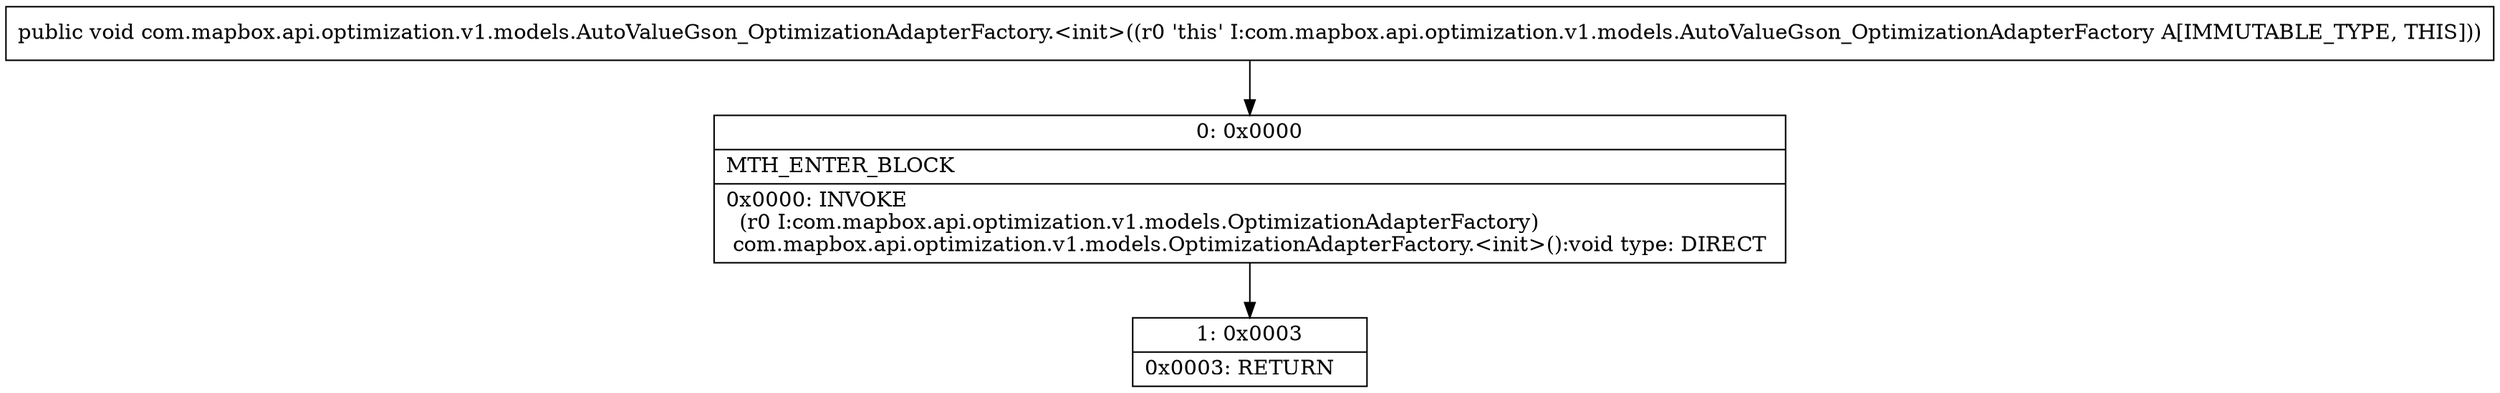 digraph "CFG forcom.mapbox.api.optimization.v1.models.AutoValueGson_OptimizationAdapterFactory.\<init\>()V" {
Node_0 [shape=record,label="{0\:\ 0x0000|MTH_ENTER_BLOCK\l|0x0000: INVOKE  \l  (r0 I:com.mapbox.api.optimization.v1.models.OptimizationAdapterFactory)\l com.mapbox.api.optimization.v1.models.OptimizationAdapterFactory.\<init\>():void type: DIRECT \l}"];
Node_1 [shape=record,label="{1\:\ 0x0003|0x0003: RETURN   \l}"];
MethodNode[shape=record,label="{public void com.mapbox.api.optimization.v1.models.AutoValueGson_OptimizationAdapterFactory.\<init\>((r0 'this' I:com.mapbox.api.optimization.v1.models.AutoValueGson_OptimizationAdapterFactory A[IMMUTABLE_TYPE, THIS])) }"];
MethodNode -> Node_0;
Node_0 -> Node_1;
}

